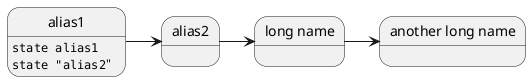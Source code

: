 @startuml

state alias1 : ""state alias1""
state "alias2"
state "long name" as alias3
state alias4 as "another long name"

alias1 : ""state "alias2"""

alias1 -> alias2
alias2 -> alias3
alias3 -> alias4

@enduml